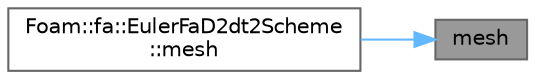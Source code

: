 digraph "mesh"
{
 // LATEX_PDF_SIZE
  bgcolor="transparent";
  edge [fontname=Helvetica,fontsize=10,labelfontname=Helvetica,labelfontsize=10];
  node [fontname=Helvetica,fontsize=10,shape=box,height=0.2,width=0.4];
  rankdir="RL";
  Node1 [id="Node000001",label="mesh",height=0.2,width=0.4,color="gray40", fillcolor="grey60", style="filled", fontcolor="black",tooltip=" "];
  Node1 -> Node2 [id="edge1_Node000001_Node000002",dir="back",color="steelblue1",style="solid",tooltip=" "];
  Node2 [id="Node000002",label="Foam::fa::EulerFaD2dt2Scheme\l::mesh",height=0.2,width=0.4,color="grey40", fillcolor="white", style="filled",URL="$classFoam_1_1fa_1_1EulerFaD2dt2Scheme.html#ab02e5f435e5e77288bb4d91fcc998a9f",tooltip=" "];
}
